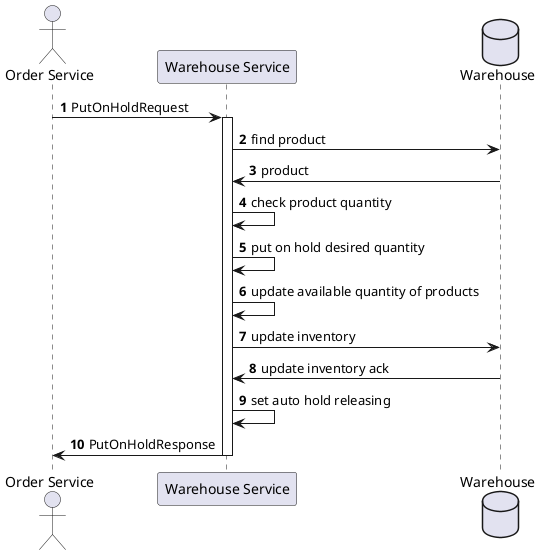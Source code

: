 @startuml
'https://plantuml.com/sequence-diagram

actor "Order Service" as OS
participant "Warehouse Service" as WS
database Warehouse as W

autonumber

OS -> WS: PutOnHoldRequest
activate WS

WS -> W: find product
WS <- W: product

WS -> WS: check product quantity

WS -> WS: put on hold desired quantity

WS -> WS: update available quantity of products

WS -> W: update inventory

WS <- W: update inventory ack

WS -> WS: set auto hold releasing

OS <- WS: PutOnHoldResponse
deactivate WS

@enduml